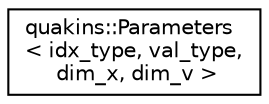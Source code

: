 digraph "Graphical Class Hierarchy"
{
 // LATEX_PDF_SIZE
  edge [fontname="Helvetica",fontsize="10",labelfontname="Helvetica",labelfontsize="10"];
  node [fontname="Helvetica",fontsize="10",shape=record];
  rankdir="LR";
  Node0 [label="quakins::Parameters\l\< idx_type, val_type,\l dim_x, dim_v \>",height=0.2,width=0.4,color="black", fillcolor="white", style="filled",URL="$structquakins_1_1Parameters.html",tooltip=" "];
}

